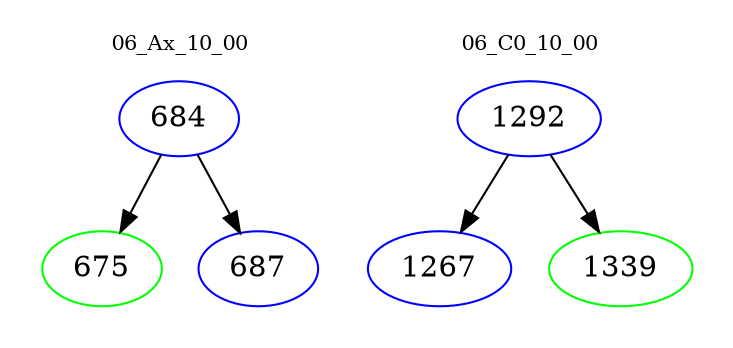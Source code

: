 digraph{
subgraph cluster_0 {
color = white
label = "06_Ax_10_00";
fontsize=10;
T0_684 [label="684", color="blue"]
T0_684 -> T0_675 [color="black"]
T0_675 [label="675", color="green"]
T0_684 -> T0_687 [color="black"]
T0_687 [label="687", color="blue"]
}
subgraph cluster_1 {
color = white
label = "06_C0_10_00";
fontsize=10;
T1_1292 [label="1292", color="blue"]
T1_1292 -> T1_1267 [color="black"]
T1_1267 [label="1267", color="blue"]
T1_1292 -> T1_1339 [color="black"]
T1_1339 [label="1339", color="green"]
}
}
